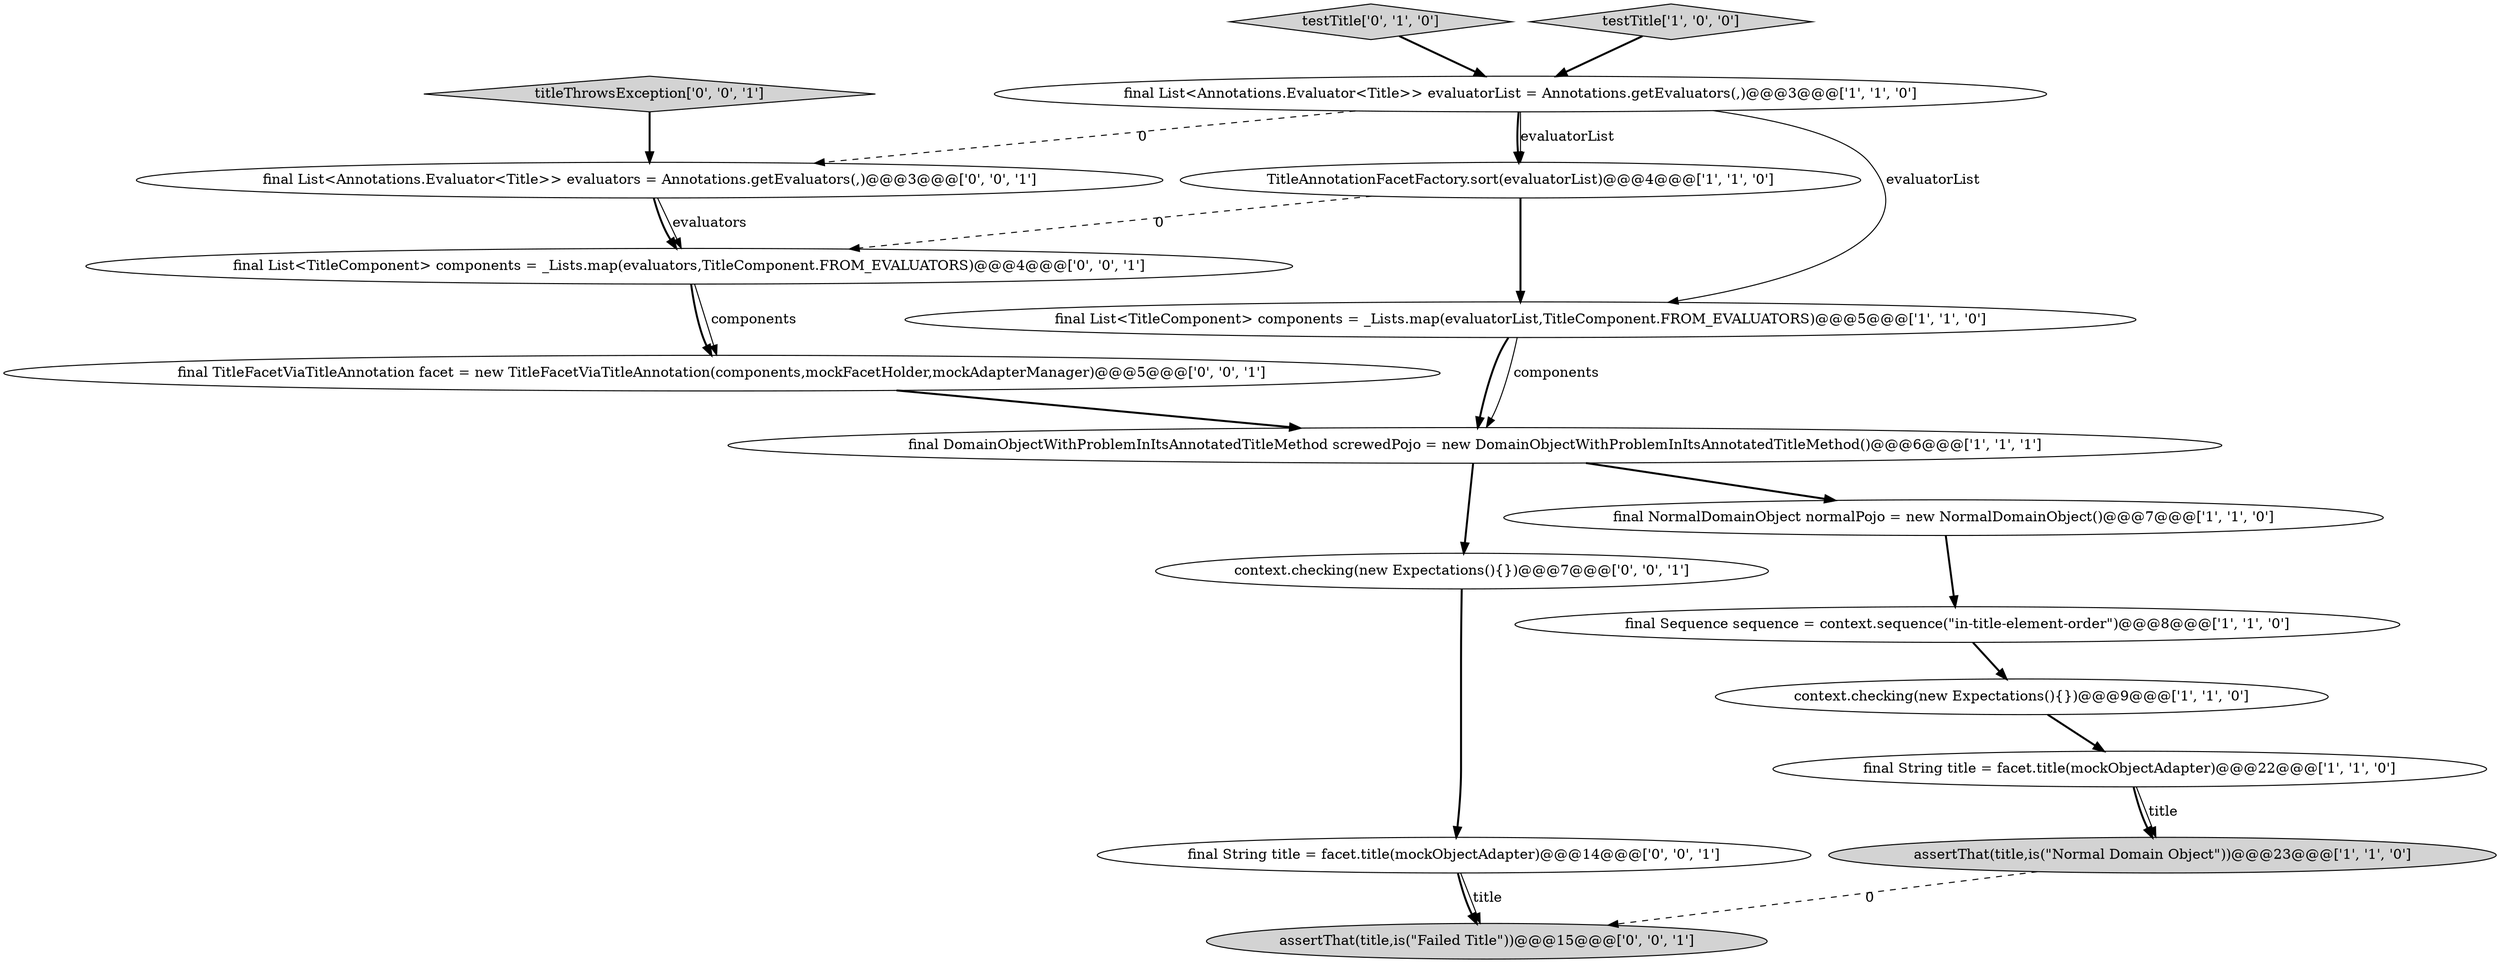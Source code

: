 digraph {
5 [style = filled, label = "final Sequence sequence = context.sequence(\"in-title-element-order\")@@@8@@@['1', '1', '0']", fillcolor = white, shape = ellipse image = "AAA0AAABBB1BBB"];
11 [style = filled, label = "assertThat(title,is(\"Failed Title\"))@@@15@@@['0', '0', '1']", fillcolor = lightgray, shape = ellipse image = "AAA0AAABBB3BBB"];
4 [style = filled, label = "final DomainObjectWithProblemInItsAnnotatedTitleMethod screwedPojo = new DomainObjectWithProblemInItsAnnotatedTitleMethod()@@@6@@@['1', '1', '1']", fillcolor = white, shape = ellipse image = "AAA0AAABBB1BBB"];
10 [style = filled, label = "testTitle['0', '1', '0']", fillcolor = lightgray, shape = diamond image = "AAA0AAABBB2BBB"];
16 [style = filled, label = "final List<TitleComponent> components = _Lists.map(evaluators,TitleComponent.FROM_EVALUATORS)@@@4@@@['0', '0', '1']", fillcolor = white, shape = ellipse image = "AAA0AAABBB3BBB"];
13 [style = filled, label = "final TitleFacetViaTitleAnnotation facet = new TitleFacetViaTitleAnnotation(components,mockFacetHolder,mockAdapterManager)@@@5@@@['0', '0', '1']", fillcolor = white, shape = ellipse image = "AAA0AAABBB3BBB"];
14 [style = filled, label = "context.checking(new Expectations(){})@@@7@@@['0', '0', '1']", fillcolor = white, shape = ellipse image = "AAA0AAABBB3BBB"];
17 [style = filled, label = "titleThrowsException['0', '0', '1']", fillcolor = lightgray, shape = diamond image = "AAA0AAABBB3BBB"];
0 [style = filled, label = "TitleAnnotationFacetFactory.sort(evaluatorList)@@@4@@@['1', '1', '0']", fillcolor = white, shape = ellipse image = "AAA0AAABBB1BBB"];
2 [style = filled, label = "final List<Annotations.Evaluator<Title>> evaluatorList = Annotations.getEvaluators(,)@@@3@@@['1', '1', '0']", fillcolor = white, shape = ellipse image = "AAA0AAABBB1BBB"];
8 [style = filled, label = "testTitle['1', '0', '0']", fillcolor = lightgray, shape = diamond image = "AAA0AAABBB1BBB"];
3 [style = filled, label = "final NormalDomainObject normalPojo = new NormalDomainObject()@@@7@@@['1', '1', '0']", fillcolor = white, shape = ellipse image = "AAA0AAABBB1BBB"];
12 [style = filled, label = "final List<Annotations.Evaluator<Title>> evaluators = Annotations.getEvaluators(,)@@@3@@@['0', '0', '1']", fillcolor = white, shape = ellipse image = "AAA0AAABBB3BBB"];
1 [style = filled, label = "final String title = facet.title(mockObjectAdapter)@@@22@@@['1', '1', '0']", fillcolor = white, shape = ellipse image = "AAA0AAABBB1BBB"];
7 [style = filled, label = "context.checking(new Expectations(){})@@@9@@@['1', '1', '0']", fillcolor = white, shape = ellipse image = "AAA0AAABBB1BBB"];
15 [style = filled, label = "final String title = facet.title(mockObjectAdapter)@@@14@@@['0', '0', '1']", fillcolor = white, shape = ellipse image = "AAA0AAABBB3BBB"];
9 [style = filled, label = "final List<TitleComponent> components = _Lists.map(evaluatorList,TitleComponent.FROM_EVALUATORS)@@@5@@@['1', '1', '0']", fillcolor = white, shape = ellipse image = "AAA0AAABBB1BBB"];
6 [style = filled, label = "assertThat(title,is(\"Normal Domain Object\"))@@@23@@@['1', '1', '0']", fillcolor = lightgray, shape = ellipse image = "AAA0AAABBB1BBB"];
4->3 [style = bold, label=""];
0->9 [style = bold, label=""];
16->13 [style = bold, label=""];
4->14 [style = bold, label=""];
7->1 [style = bold, label=""];
9->4 [style = bold, label=""];
6->11 [style = dashed, label="0"];
0->16 [style = dashed, label="0"];
12->16 [style = bold, label=""];
2->12 [style = dashed, label="0"];
3->5 [style = bold, label=""];
2->0 [style = bold, label=""];
1->6 [style = bold, label=""];
17->12 [style = bold, label=""];
12->16 [style = solid, label="evaluators"];
15->11 [style = bold, label=""];
8->2 [style = bold, label=""];
16->13 [style = solid, label="components"];
2->9 [style = solid, label="evaluatorList"];
9->4 [style = solid, label="components"];
2->0 [style = solid, label="evaluatorList"];
5->7 [style = bold, label=""];
10->2 [style = bold, label=""];
14->15 [style = bold, label=""];
15->11 [style = solid, label="title"];
1->6 [style = solid, label="title"];
13->4 [style = bold, label=""];
}
